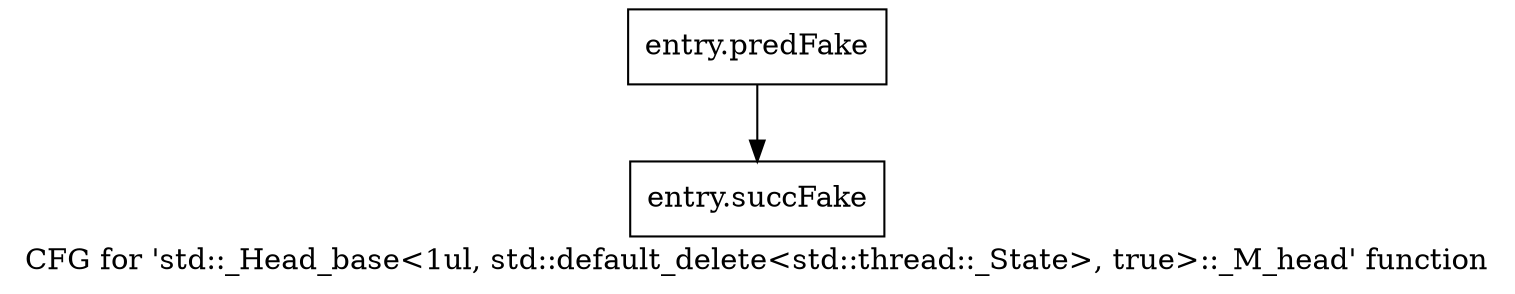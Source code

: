 digraph "CFG for 'std::_Head_base\<1ul, std::default_delete\<std::thread::_State\>, true\>::_M_head' function" {
	label="CFG for 'std::_Head_base\<1ul, std::default_delete\<std::thread::_State\>, true\>::_M_head' function";

	Node0x57a00a0 [shape=record,filename="",linenumber="",label="{entry.predFake}"];
	Node0x57a00a0 -> Node0x5902060[ callList="" memoryops="" filename="/tools/Xilinx/Vitis_HLS/2023.1/tps/lnx64/gcc-8.3.0/lib/gcc/x86_64-pc-linux-gnu/8.3.0/../../../../include/c++/8.3.0/tuple" execusionnum="0"];
	Node0x5902060 [shape=record,filename="/tools/Xilinx/Vitis_HLS/2023.1/tps/lnx64/gcc-8.3.0/lib/gcc/x86_64-pc-linux-gnu/8.3.0/../../../../include/c++/8.3.0/tuple",linenumber="113",label="{entry.succFake}"];
}
